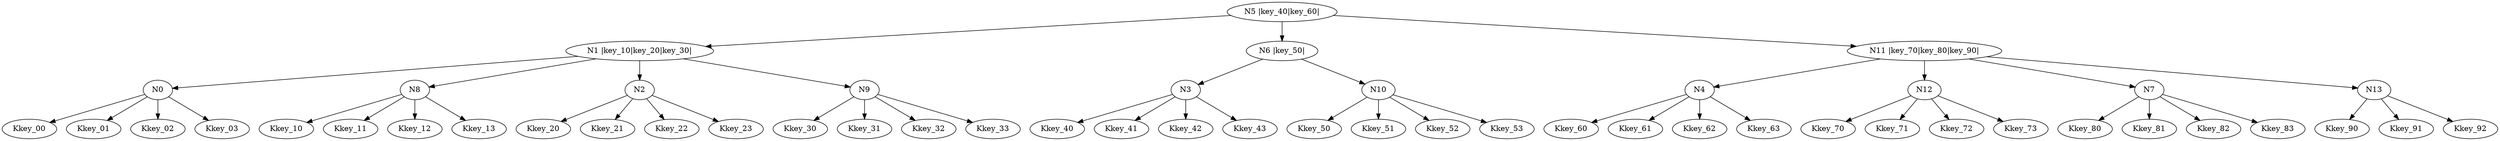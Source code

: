 digraph G {
N5[label="N5 |key_40|key_60|"]N5 -> N1;
N1[label="N1 |key_10|key_20|key_30|"]N1 -> N0;
N0 -> Kkey_00;
N0 -> Kkey_01;
N0 -> Kkey_02;
N0 -> Kkey_03;
N1 -> N8;
N8 -> Kkey_10;
N8 -> Kkey_11;
N8 -> Kkey_12;
N8 -> Kkey_13;
N1 -> N2;
N2 -> Kkey_20;
N2 -> Kkey_21;
N2 -> Kkey_22;
N2 -> Kkey_23;
N1 -> N9;
N9 -> Kkey_30;
N9 -> Kkey_31;
N9 -> Kkey_32;
N9 -> Kkey_33;
N5 -> N6;
N6[label="N6 |key_50|"]N6 -> N3;
N3 -> Kkey_40;
N3 -> Kkey_41;
N3 -> Kkey_42;
N3 -> Kkey_43;
N6 -> N10;
N10 -> Kkey_50;
N10 -> Kkey_51;
N10 -> Kkey_52;
N10 -> Kkey_53;
N5 -> N11;
N11[label="N11 |key_70|key_80|key_90|"]N11 -> N4;
N4 -> Kkey_60;
N4 -> Kkey_61;
N4 -> Kkey_62;
N4 -> Kkey_63;
N11 -> N12;
N12 -> Kkey_70;
N12 -> Kkey_71;
N12 -> Kkey_72;
N12 -> Kkey_73;
N11 -> N7;
N7 -> Kkey_80;
N7 -> Kkey_81;
N7 -> Kkey_82;
N7 -> Kkey_83;
N11 -> N13;
N13 -> Kkey_90;
N13 -> Kkey_91;
N13 -> Kkey_92;
}
